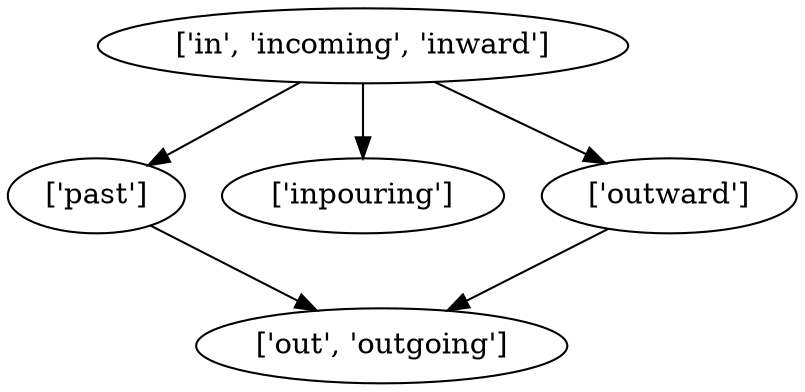 strict digraph  {
	"['in', 'incoming', 'inward']" -> "['past']";
	"['in', 'incoming', 'inward']" -> "['inpouring']";
	"['in', 'incoming', 'inward']" -> "['outward']";
	"['past']" -> "['out', 'outgoing']";
	"['outward']" -> "['out', 'outgoing']";
}
